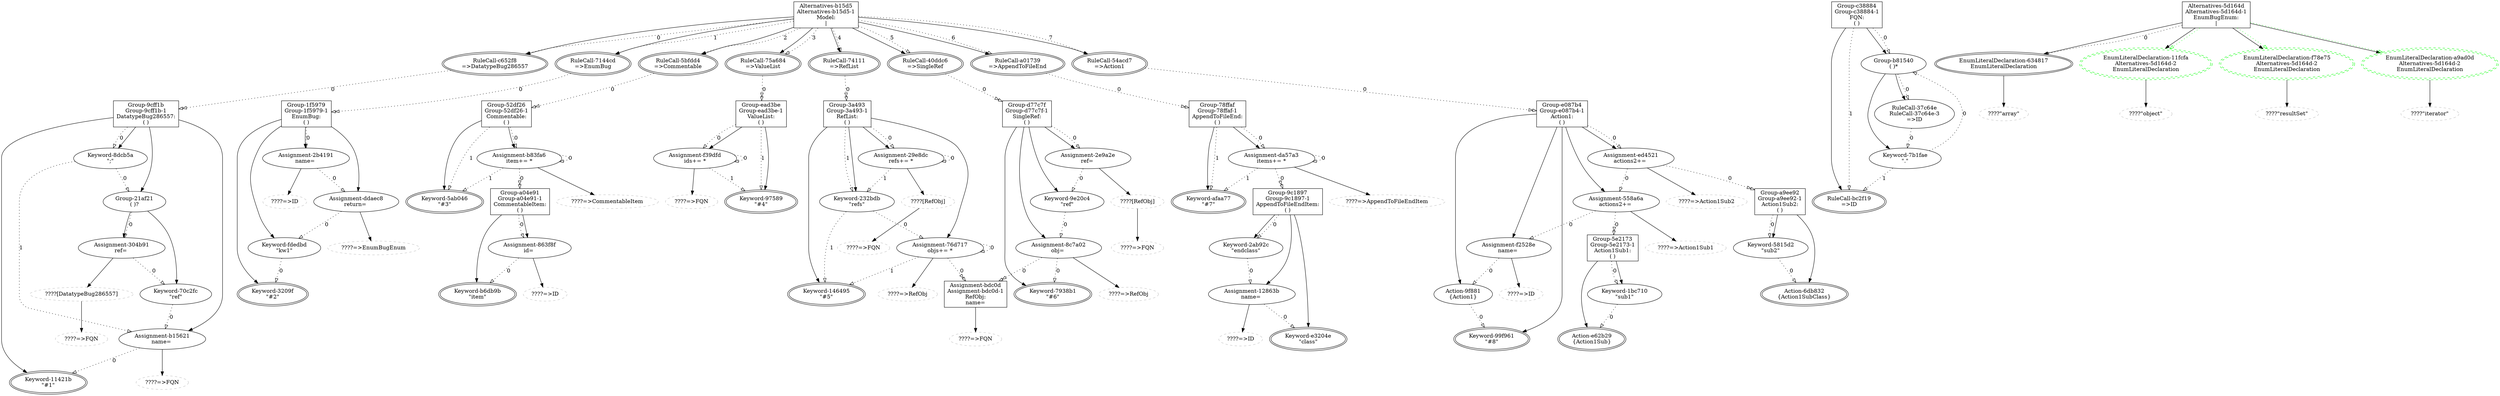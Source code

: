 ## This is a Graphviz .dot file (http://www.graphviz.org/)
## You can use the command 'dot -Tpdf this.dot > out.pdf' to render it.
digraph G {
alternatives4023362 [shape=record,label="Alternatives-b15d5\nAlternatives-b15d5-1\nModel:\n\|"];
rulecall8480179 [label="RuleCall-c652f8\n=>DatatypeBug286557",peripheries=2];
rulecall3925952 [label="RuleCall-7144cd\n=>EnumBug",peripheries=2];
rulecall15469204 [label="RuleCall-5bfdd4\n=>Commentable",peripheries=2];
rulecall11180622 [label="RuleCall-75a684\n=>ValueList",peripheries=2];
rulecall7905739 [label="RuleCall-74111\n=>RefList",peripheries=2];
rulecall12995192 [label="RuleCall-40ddc6\n=>SingleRef",peripheries=2];
rulecall4404924 [label="RuleCall-a01739\n=>AppendToFileEnd",peripheries=2];
rulecall12492265 [label="RuleCall-54acd7\n=>Action1",peripheries=2];
group13944241 [shape=record,label="Group-9cff1b\nGroup-9cff1b-1\nDatatypeBug286557:\n( )"];
keyword16717588 [label="Keyword-11421b\n\"#1\"",peripheries=2];
assignment4467920 [label="Assignment-b15621\nname= "];
rulecall14305500 [color=grey,label="????=>FQN",style=dashed];
group15037008 [label="Group-21af21\n( )?"];
keyword11797106 [label="Keyword-70c2fc\n\"ref\""];
assignment831531 [label="Assignment-304b91\nref= "];
crossreference130180 [color=grey,label="????[DatatypeBug286557]",style=dashed];
rulecall888668 [color=grey,label="????=>FQN",style=dashed];
keyword4128196 [label="Keyword-8dcb5a\n\";\""];
group15658901 [shape=record,label="Group-c38884\nGroup-c38884-1\nFQN:\n( )"];
rulecall11747982 [label="RuleCall-bc2f19\n=>ID",peripheries=2];
group14060142 [label="Group-b81540\n( )*"];
keyword1724333 [label="Keyword-7b1fae\n\".\""];
rulecall6623085 [label="RuleCall-37c64e\nRuleCall-37c64e-3\n=>ID"];
group4588502 [shape=record,label="Group-1f5979\nGroup-1f5979-1\nEnumBug:\n( )"];
keyword10878261 [label="Keyword-3209f\n\"#2\"",peripheries=2];
keyword9622696 [label="Keyword-fdedbd\n\"kw1\""];
assignment13078278 [label="Assignment-ddaec8\nreturn= "];
rulecall8313601 [color=grey,label="????=>EnumBugEnum",style=dashed];
assignment6052718 [label="Assignment-2b4191\nname= "];
rulecall7771127 [color=grey,label="????=>ID",style=dashed];
alternatives2232331 [shape=record,label="Alternatives-5d164d\nAlternatives-5d164d-1\nEnumBugEnum:\n\|"];
enumliteraldeclaration4937804 [label="EnumLiteralDeclaration-634817\nEnumLiteralDeclaration",peripheries=2];
keyword9571115 [color=grey,label="????\"array\"",style=dashed];
enumliteraldeclaration1797709 [color=green,label="EnumLiteralDeclaration-11fcfa\nAlternatives-5d164d-2\nEnumLiteralDeclaration",peripheries=2,style=dashed];
keyword15112023 [color=grey,label="????\"object\"",style=dashed];
enumliteraldeclaration14277628 [color=green,label="EnumLiteralDeclaration-f78e75\nAlternatives-5d164d-2\nEnumLiteralDeclaration",peripheries=2,style=dashed];
keyword16361836 [color=grey,label="????\"resultSet\"",style=dashed];
enumliteraldeclaration14818175 [color=green,label="EnumLiteralDeclaration-a9ad0d\nAlternatives-5d164d-2\nEnumLiteralDeclaration",peripheries=2,style=dashed];
keyword8085248 [color=grey,label="????\"iterator\"",style=dashed];
group14413649 [shape=record,label="Group-52df26\nGroup-52df26-1\nCommentable:\n( )"];
keyword3978738 [label="Keyword-5ab046\n\"#3\"",peripheries=2];
assignment13456704 [label="Assignment-b83fa6\nitem+= *"];
rulecall9969229 [color=grey,label="????=>CommentableItem",style=dashed];
group10856277 [shape=record,label="Group-a04e91\nGroup-a04e91-1\nCommentableItem:\n( )"];
keyword9227169 [label="Keyword-b6db9b\n\"item\"",peripheries=2];
assignment9225118 [label="Assignment-863f8f\nid= "];
rulecall8314039 [color=grey,label="????=>ID",style=dashed];
group12352028 [shape=record,label="Group-ead3be\nGroup-ead3be-1\nValueList:\n( )"];
keyword16045063 [label="Keyword-97589\n\"#4\"",peripheries=2];
assignment9194722 [label="Assignment-f39dfd\nids+= *"];
rulecall772169 [color=grey,label="????=>FQN",style=dashed];
group12326734 [shape=record,label="Group-3a493\nGroup-3a493-1\nRefList:\n( )"];
keyword10362356 [label="Keyword-146495\n\"#5\"",peripheries=2];
assignment12630787 [label="Assignment-76d717\nobjs+= *"];
rulecall3523947 [color=grey,label="????=>RefObj",style=dashed];
keyword3416200 [label="Keyword-232bdb\n\"refs\""];
assignment4441719 [label="Assignment-29e8dc\nrefs+= *"];
crossreference10138728 [color=grey,label="????[RefObj]",style=dashed];
rulecall6237652 [color=grey,label="????=>FQN",style=dashed];
assignment1129205 [shape=record,label="Assignment-bdc0d\nAssignment-bdc0d-1\nRefObj:\nname= ",peripheries=2];
rulecall3526864 [color=grey,label="????=>FQN",style=dashed];
group5360268 [shape=record,label="Group-d77c7f\nGroup-d77c7f-1\nSingleRef:\n( )"];
keyword13154896 [label="Keyword-7938b1\n\"#6\"",peripheries=2];
assignment4194180 [label="Assignment-8c7a02\nobj= "];
rulecall10513845 [color=grey,label="????=>RefObj",style=dashed];
keyword8563407 [label="Keyword-9e20c4\n\"ref\""];
assignment10238030 [label="Assignment-2e9a2e\nref= "];
crossreference3454155 [color=grey,label="????[RefObj]",style=dashed];
rulecall11674956 [color=grey,label="????=>FQN",style=dashed];
group2005007 [shape=record,label="Group-78ffaf\nGroup-78ffaf-1\nAppendToFileEnd:\n( )"];
keyword9513703 [label="Keyword-afaa77\n\"#7\"",peripheries=2];
assignment9949207 [label="Assignment-da57a3\nitems+= *"];
rulecall14598500 [color=grey,label="????=>AppendToFileEndItem",style=dashed];
group14358231 [shape=record,label="Group-9c1897\nGroup-9c1897-1\nAppendToFileEndItem:\n( )"];
keyword12101830 [label="Keyword-e3204e\n\"class\"",peripheries=2];
assignment5283487 [label="Assignment-12863b\nname= "];
rulecall14542129 [color=grey,label="????=>ID",style=dashed];
keyword15867774 [label="Keyword-2ab92c\n\"endclass\""];
group3892805 [shape=record,label="Group-e087b4\nGroup-e087b4-1\nAction1:\n( )"];
keyword12024763 [label="Keyword-99f961\n\"#8\"",peripheries=2];
action1851969 [label="Action-9f881\n{Action1}"];
assignment5088630 [label="Assignment-f2528e\nname= "];
rulecall11145527 [color=grey,label="????=>ID",style=dashed];
assignment5262695 [label="Assignment-558a6a\nactions2+= "];
rulecall638456 [color=grey,label="????=>Action1Sub1",style=dashed];
assignment9902628 [label="Assignment-ed4521\nactions2+= "];
rulecall3497577 [color=grey,label="????=>Action1Sub2",style=dashed];
group9460846 [shape=record,label="Group-5e2173\nGroup-5e2173-1\nAction1Sub1:\n( )"];
action10769854 [label="Action-e62b29\n{Action1Sub}",peripheries=2];
keyword5558947 [label="Keyword-1bc710\n\"sub1\""];
group8483955 [shape=record,label="Group-a9ee92\nGroup-a9ee92-1\nAction1Sub2:\n( )"];
action287279 [label="Action-6db832\n{Action1SubClass}",peripheries=2];
keyword15479749 [label="Keyword-5815d2\n\"sub2\""];
rulecall8480179->group13944241 [label=0,style=dotted,arrowhead=onormalonormal];
alternatives4023362->rulecall8480179 [];
rulecall3925952->group4588502 [label=0,style=dotted,arrowhead=onormalonormal];
alternatives4023362->rulecall3925952 [];
rulecall15469204->group14413649 [label=0,style=dotted,arrowhead=onormalonormal];
alternatives4023362->rulecall15469204 [];
rulecall11180622->group12352028 [label=0,style=dotted,arrowhead=onormalonormal];
alternatives4023362->rulecall11180622 [];
rulecall7905739->group12326734 [label=0,style=dotted,arrowhead=onormalonormal];
alternatives4023362->rulecall7905739 [];
rulecall12995192->group5360268 [label=0,style=dotted,arrowhead=onormalonormal];
alternatives4023362->rulecall12995192 [];
rulecall4404924->group2005007 [label=0,style=dotted,arrowhead=onormalonormal];
alternatives4023362->rulecall4404924 [];
rulecall12492265->group3892805 [label=0,style=dotted,arrowhead=onormalonormal];
alternatives4023362->rulecall12492265 [];
alternatives4023362->rulecall8480179 [label=0,style=dotted,arrowhead=onormal];
alternatives4023362->rulecall3925952 [label=1,style=dotted,arrowhead=onormal];
alternatives4023362->rulecall15469204 [label=2,style=dotted,arrowhead=onormal];
alternatives4023362->rulecall11180622 [label=3,style=dotted,arrowhead=onormal];
alternatives4023362->rulecall7905739 [label=4,style=dotted,arrowhead=onormal];
alternatives4023362->rulecall12995192 [label=5,style=dotted,arrowhead=onormal];
alternatives4023362->rulecall4404924 [label=6,style=dotted,arrowhead=onormal];
alternatives4023362->rulecall12492265 [label=7,style=dotted,arrowhead=onormal];
group13944241->keyword16717588 [];
assignment4467920->rulecall14305500 [];
assignment4467920->keyword16717588 [label=0,style=dotted,arrowhead=onormal];
group13944241->assignment4467920 [];
keyword11797106->assignment4467920 [label=0,style=dotted,arrowhead=onormal];
group15037008->keyword11797106 [];
crossreference130180->rulecall888668 [];
assignment831531->crossreference130180 [];
assignment831531->keyword11797106 [label=0,style=dotted,arrowhead=onormal];
group15037008->assignment831531 [];
group15037008->assignment831531 [label=0,style=dotted,arrowhead=onormal];
group13944241->group15037008 [];
keyword4128196->group15037008 [label=0,style=dotted,arrowhead=onormal];
keyword4128196->assignment4467920 [label=1,style=dotted,arrowhead=onormal];
group13944241->keyword4128196 [];
group13944241->keyword4128196 [label=0,style=dotted,arrowhead=onormal];
group15658901->rulecall11747982 [];
keyword1724333->group14060142 [label=0,style=dotted,arrowhead=onormal];
keyword1724333->rulecall11747982 [label=1,style=dotted,arrowhead=onormal];
group14060142->keyword1724333 [];
rulecall6623085->keyword1724333 [label=0,style=dotted,arrowhead=onormal];
group14060142->rulecall6623085 [];
group14060142->rulecall6623085 [label=0,style=dotted,arrowhead=onormal];
group15658901->group14060142 [];
group15658901->group14060142 [label=0,style=dotted,arrowhead=onormal];
group15658901->rulecall11747982 [label=1,style=dotted,arrowhead=onormal];
group4588502->keyword10878261 [];
keyword9622696->keyword10878261 [label=0,style=dotted,arrowhead=onormal];
group4588502->keyword9622696 [];
assignment13078278->rulecall8313601 [];
assignment13078278->keyword9622696 [label=0,style=dotted,arrowhead=onormal];
group4588502->assignment13078278 [];
assignment6052718->rulecall7771127 [];
assignment6052718->assignment13078278 [label=0,style=dotted,arrowhead=onormal];
group4588502->assignment6052718 [];
group4588502->assignment6052718 [label=0,style=dotted,arrowhead=onormal];
enumliteraldeclaration4937804->keyword9571115 [];
alternatives2232331->enumliteraldeclaration4937804 [];
enumliteraldeclaration1797709->keyword15112023 [];
alternatives2232331->enumliteraldeclaration1797709 [];
enumliteraldeclaration14277628->keyword16361836 [];
alternatives2232331->enumliteraldeclaration14277628 [];
enumliteraldeclaration14818175->keyword8085248 [];
alternatives2232331->enumliteraldeclaration14818175 [];
alternatives2232331->enumliteraldeclaration4937804 [label=0,style=dotted,arrowhead=onormal];
alternatives2232331->enumliteraldeclaration1797709 [color=green,style=dotted,arrowhead=onormal];
alternatives2232331->enumliteraldeclaration14277628 [color=green,style=dotted,arrowhead=onormal];
alternatives2232331->enumliteraldeclaration14818175 [color=green,style=dotted,arrowhead=onormal];
group14413649->keyword3978738 [];
assignment13456704->rulecall9969229 [];
assignment13456704->group10856277 [label=0,style=dotted,arrowhead=onormalonormal];
assignment13456704->assignment13456704 [arrowtail=odot,label=0,style=dotted,arrowhead=onormal];
assignment13456704->keyword3978738 [arrowtail=odot,label=1,style=dotted,arrowhead=onormal];
group14413649->assignment13456704 [];
group14413649->assignment13456704 [label=0,style=dotted,arrowhead=onormal];
group14413649->keyword3978738 [label=1,style=dotted,arrowhead=onormal];
group10856277->keyword9227169 [];
assignment9225118->rulecall8314039 [];
assignment9225118->keyword9227169 [label=0,style=dotted,arrowhead=onormal];
group10856277->assignment9225118 [];
group10856277->assignment9225118 [label=0,style=dotted,arrowhead=onormal];
group12352028->keyword16045063 [];
assignment9194722->rulecall772169 [];
assignment9194722->assignment9194722 [label=0,style=dotted,arrowhead=onormal];
assignment9194722->keyword16045063 [label=1,style=dotted,arrowhead=onormal];
group12352028->assignment9194722 [];
group12352028->assignment9194722 [label=0,style=dotted,arrowhead=onormal];
group12352028->keyword16045063 [label=1,style=dotted,arrowhead=onormal];
group12326734->keyword10362356 [];
assignment12630787->rulecall3523947 [];
assignment12630787->assignment1129205 [label=0,style=dotted,arrowhead=onormalonormal];
assignment12630787->assignment12630787 [arrowtail=odot,label=0,style=dotted,arrowhead=onormal];
assignment12630787->keyword10362356 [arrowtail=odot,label=1,style=dotted,arrowhead=onormal];
group12326734->assignment12630787 [];
keyword3416200->assignment12630787 [label=0,style=dotted,arrowhead=onormal];
keyword3416200->keyword10362356 [label=1,style=dotted,arrowhead=onormal];
group12326734->keyword3416200 [];
crossreference10138728->rulecall6237652 [];
assignment4441719->crossreference10138728 [];
assignment4441719->assignment4441719 [label=0,style=dotted,arrowhead=onormal];
assignment4441719->keyword3416200 [label=1,style=dotted,arrowhead=onormal];
group12326734->assignment4441719 [];
group12326734->assignment4441719 [label=0,style=dotted,arrowhead=onormal];
group12326734->keyword3416200 [label=1,style=dotted,arrowhead=onormal];
assignment1129205->rulecall3526864 [];
group5360268->keyword13154896 [];
assignment4194180->rulecall10513845 [];
assignment4194180->assignment1129205 [label=0,style=dotted,arrowhead=onormalonormal];
assignment4194180->keyword13154896 [arrowtail=odot,label=0,style=dotted,arrowhead=onormal];
group5360268->assignment4194180 [];
keyword8563407->assignment4194180 [label=0,style=dotted,arrowhead=onormal];
group5360268->keyword8563407 [];
crossreference3454155->rulecall11674956 [];
assignment10238030->crossreference3454155 [];
assignment10238030->keyword8563407 [label=0,style=dotted,arrowhead=onormal];
group5360268->assignment10238030 [];
group5360268->assignment10238030 [label=0,style=dotted,arrowhead=onormal];
group2005007->keyword9513703 [];
assignment9949207->rulecall14598500 [];
assignment9949207->group14358231 [label=0,style=dotted,arrowhead=onormalonormal];
assignment9949207->assignment9949207 [arrowtail=odot,label=0,style=dotted,arrowhead=onormal];
assignment9949207->keyword9513703 [arrowtail=odot,label=1,style=dotted,arrowhead=onormal];
group2005007->assignment9949207 [];
group2005007->assignment9949207 [label=0,style=dotted,arrowhead=onormal];
group2005007->keyword9513703 [label=1,style=dotted,arrowhead=onormal];
group14358231->keyword12101830 [];
assignment5283487->rulecall14542129 [];
assignment5283487->keyword12101830 [label=0,style=dotted,arrowhead=onormal];
group14358231->assignment5283487 [];
keyword15867774->assignment5283487 [label=0,style=dotted,arrowhead=onormal];
group14358231->keyword15867774 [];
group14358231->keyword15867774 [label=0,style=dotted,arrowhead=onormal];
group3892805->keyword12024763 [];
action1851969->keyword12024763 [label=0,style=dotted,arrowhead=onormal];
group3892805->action1851969 [];
assignment5088630->rulecall11145527 [];
assignment5088630->action1851969 [label=0,style=dotted,arrowhead=onormal];
group3892805->assignment5088630 [];
assignment5262695->rulecall638456 [];
assignment5262695->group9460846 [label=0,style=dotted,arrowhead=onormalonormal];
assignment5262695->assignment5088630 [arrowtail=odot,label=0,style=dotted,arrowhead=onormal];
group3892805->assignment5262695 [];
assignment9902628->rulecall3497577 [];
assignment9902628->group8483955 [label=0,style=dotted,arrowhead=onormalonormal];
assignment9902628->assignment5262695 [arrowtail=odot,label=0,style=dotted,arrowhead=onormal];
group3892805->assignment9902628 [];
group3892805->assignment9902628 [label=0,style=dotted,arrowhead=onormal];
group9460846->action10769854 [];
keyword5558947->action10769854 [label=0,style=dotted,arrowhead=onormal];
group9460846->keyword5558947 [];
group9460846->keyword5558947 [label=0,style=dotted,arrowhead=onormal];
group8483955->action287279 [];
keyword15479749->action287279 [label=0,style=dotted,arrowhead=onormal];
group8483955->keyword15479749 [];
group8483955->keyword15479749 [label=0,style=dotted,arrowhead=onormal];
}

